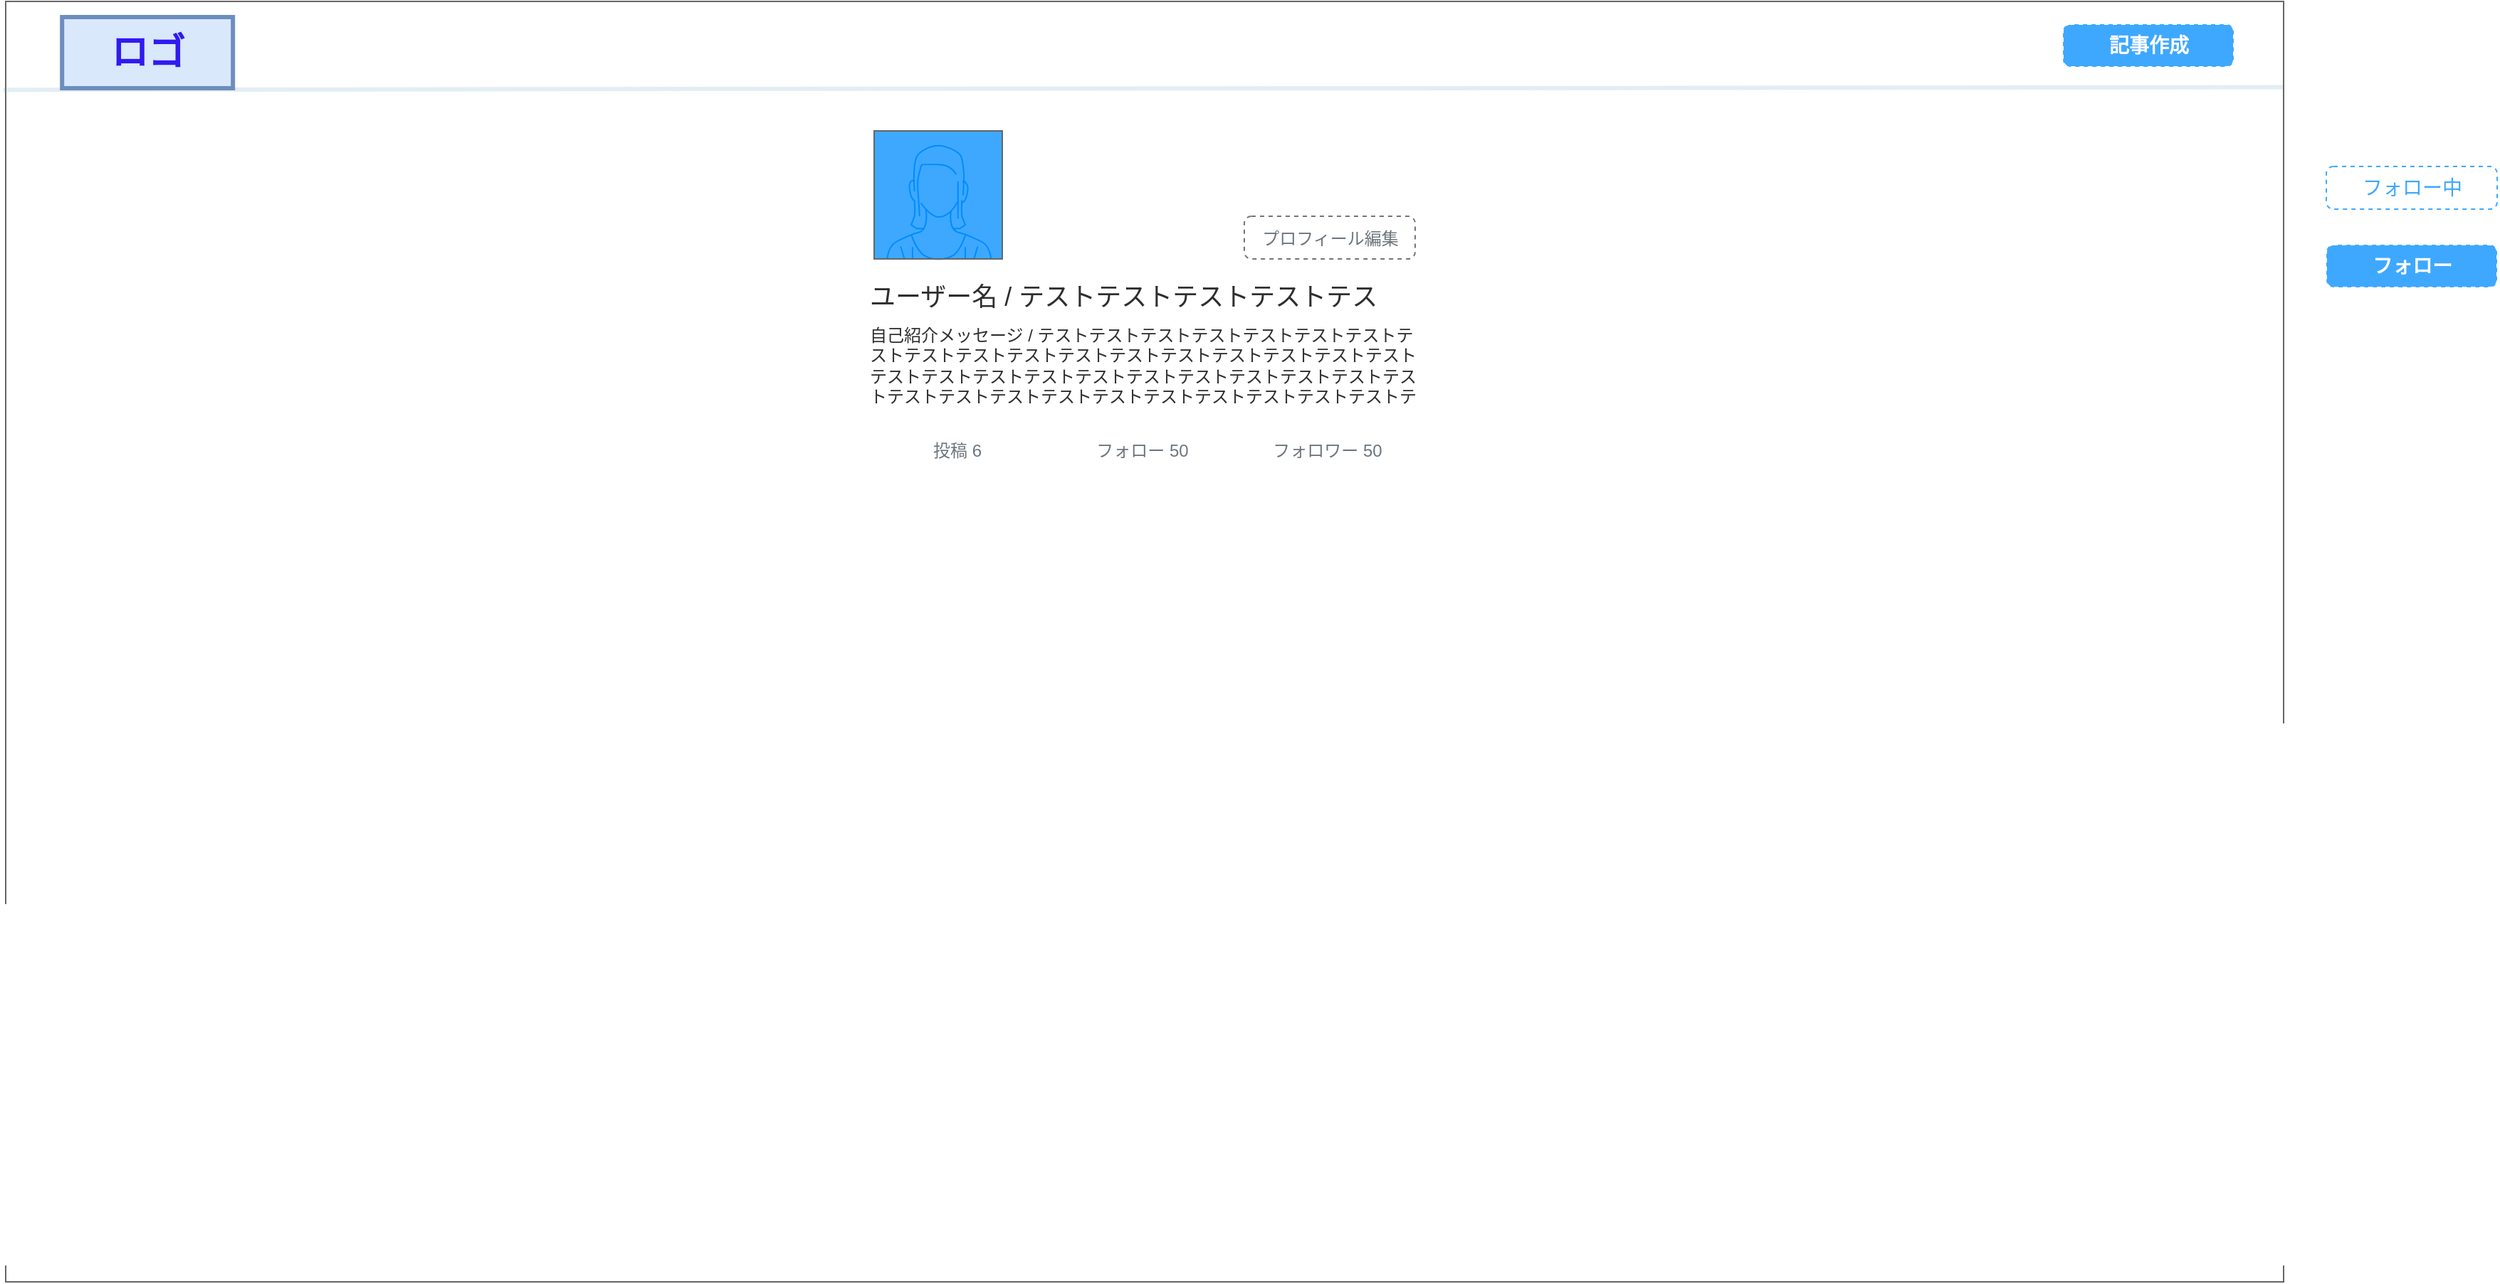 <mxfile>
    <diagram id="WWbYQ2NUVVgn80VWuXI2" name="ページ1">
        <mxGraphModel dx="2555" dy="1395" grid="1" gridSize="10" guides="1" tooltips="1" connect="1" arrows="1" fold="1" page="1" pageScale="1" pageWidth="1600" pageHeight="900" math="0" shadow="0">
            <root>
                <mxCell id="0"/>
                <mxCell id="1" parent="0"/>
                <mxCell id="2" value="&lt;div class=&quot;sessionsLayoutHeader_title&quot; style=&quot;box-sizing: inherit ; margin: 30px 0px ; letter-spacing: 1px ; font-size: 36px ; font-weight: 400 ; color: rgb(74 , 74 , 74) ; font-style: normal ; text-indent: 0px ; text-transform: none ; word-spacing: 0px ; background-color: rgb(255 , 255 , 255)&quot;&gt;&lt;br&gt;&lt;/div&gt;" style="html=1;shadow=0;dashed=0;fontSize=16;align=left;spacing=15;container=0;fillColor=#fff;fontColor=#333333;strokeColor=#666666;" parent="1" vertex="1">
                    <mxGeometry y="-1" width="1600" height="900" as="geometry"/>
                </mxCell>
                <mxCell id="13" value="" style="endArrow=none;html=1;strokeColor=#5c93bb2b;strokeWidth=3;entryX=1;entryY=0.067;entryDx=0;entryDy=0;entryPerimeter=0;exitX=-0.001;exitY=0.069;exitDx=0;exitDy=0;exitPerimeter=0;" parent="1" source="2" target="2" edge="1">
                    <mxGeometry width="50" height="50" relative="1" as="geometry">
                        <mxPoint x="-0.4" y="70" as="sourcePoint"/>
                        <mxPoint x="1759.6" as="targetPoint"/>
                    </mxGeometry>
                </mxCell>
                <mxCell id="14" value="ロゴ" style="rounded=0;whiteSpace=wrap;html=1;strokeWidth=3;fillColor=#dae8fc;strokeColor=#6c8ebf;fontStyle=1;fontSize=26;labelBackgroundColor=none;fontColor=#301AF0;" parent="1" vertex="1">
                    <mxGeometry x="39.6" y="10" width="120" height="50" as="geometry"/>
                </mxCell>
                <mxCell id="15" value="ユーザー名 / テストテストテストテストテス" style="text;strokeColor=none;fillColor=none;align=left;verticalAlign=middle;rounded=0;labelBackgroundColor=none;fontSize=18;fontColor=#000000d1;horizontal=1;whiteSpace=wrap;html=1;" parent="1" vertex="1">
                    <mxGeometry x="605" y="187" width="390" height="40" as="geometry"/>
                </mxCell>
                <mxCell id="18" value="自己紹介メッセージ / テストテストテストテストテストテストテストテストテストテストテストテストテストテストテストテストテストテストテストテストテストテストテストテストテストテストテストテストテストテストテストテストテストテストテストテストテストテストテストテ" style="text;strokeColor=none;fillColor=none;align=left;verticalAlign=top;rounded=0;labelBackgroundColor=none;fontSize=12;fontColor=#000000d1;horizontal=1;whiteSpace=wrap;html=1;" parent="1" vertex="1">
                    <mxGeometry x="605" y="220" width="390" height="60" as="geometry"/>
                </mxCell>
                <mxCell id="23" value="フォロー中" style="html=1;shadow=0;dashed=1;shape=mxgraph.bootstrap.rrect;rSize=5;fillColor=#FFFFFF;strokeColor=#3EA8FF;align=center;spacing=15;fontSize=14;fontColor=#3EA8FF;" parent="1" vertex="1">
                    <mxGeometry x="1630" y="115" width="120" height="30" as="geometry"/>
                </mxCell>
                <mxCell id="22" value="フォロー" style="html=1;shadow=0;dashed=1;shape=mxgraph.bootstrap.rrect;rSize=5;fillColor=#3EA8FF;strokeColor=#FFFFFF;align=center;spacing=15;fontSize=14;fontColor=#FFFFFF;fontStyle=1" parent="1" vertex="1">
                    <mxGeometry x="1630" y="170" width="120" height="30" as="geometry"/>
                </mxCell>
                <mxCell id="20" value="&lt;font style=&quot;font-size: 12px&quot;&gt;プロフィール編集&lt;/font&gt;" style="html=1;shadow=0;dashed=1;shape=mxgraph.bootstrap.rrect;rSize=5;fillColor=#fff;strokeColor=#6c767d;align=center;spacing=15;fontSize=14;fontColor=#6c767d;" parent="1" vertex="1">
                    <mxGeometry x="870" y="150" width="120" height="30" as="geometry"/>
                </mxCell>
                <mxCell id="25" value="" style="verticalLabelPosition=bottom;shadow=0;dashed=0;align=center;html=1;verticalAlign=top;strokeWidth=1;shape=mxgraph.mockup.containers.userFemale;strokeColor=#666666;strokeColor2=#008cff;fontSize=12;fontColor=#FFFFFF;fillColor=#3EA8FF;" parent="1" vertex="1">
                    <mxGeometry x="610" y="90" width="90" height="90" as="geometry"/>
                </mxCell>
                <mxCell id="71" value="記事作成" style="html=1;shadow=0;dashed=1;shape=mxgraph.bootstrap.rrect;rSize=5;fillColor=#3EA8FF;strokeColor=#FFFFFF;align=center;spacing=15;fontSize=14;fontColor=#FFFFFF;fontStyle=1" parent="1" vertex="1">
                    <mxGeometry x="1445" y="15" width="120" height="30" as="geometry"/>
                </mxCell>
                <mxCell id="73" value="&lt;font style=&quot;font-size: 12px&quot;&gt;50 フォロワー&lt;/font&gt;" style="html=1;shadow=0;dashed=1;shape=mxgraph.bootstrap.rrect;rSize=5;fillColor=#fff;strokeColor=none;align=center;spacing=15;fontSize=12;fontColor=#6c767d;" parent="1" vertex="1">
                    <mxGeometry x="740" y="300" width="120" height="30" as="geometry"/>
                </mxCell>
                <mxCell id="77" value="" style="group" parent="1" vertex="1" connectable="0">
                    <mxGeometry x="603" y="300" width="395" height="30" as="geometry"/>
                </mxCell>
                <mxCell id="75" value="&lt;font style=&quot;font-size: 12px&quot;&gt;投稿 6&lt;/font&gt;" style="html=1;shadow=0;dashed=1;shape=mxgraph.bootstrap.rrect;rSize=5;fillColor=#fff;strokeColor=none;align=center;spacing=15;fontSize=12;fontColor=#6c767d;" parent="77" vertex="1">
                    <mxGeometry width="130" height="30" as="geometry"/>
                </mxCell>
                <mxCell id="76" value="&lt;font style=&quot;font-size: 12px&quot;&gt;フォロー 50&lt;/font&gt;" style="html=1;shadow=0;dashed=1;shape=mxgraph.bootstrap.rrect;rSize=5;fillColor=#fff;strokeColor=none;align=center;spacing=15;fontSize=12;fontColor=#6c767d;" parent="77" vertex="1">
                    <mxGeometry x="130" width="130" height="30" as="geometry"/>
                </mxCell>
                <mxCell id="74" value="&lt;font style=&quot;font-size: 12px&quot;&gt;フォロワー 50&lt;/font&gt;" style="html=1;shadow=0;dashed=1;shape=mxgraph.bootstrap.rrect;rSize=5;fillColor=#fff;strokeColor=none;align=center;spacing=15;fontSize=12;fontColor=#6c767d;" parent="77" vertex="1">
                    <mxGeometry x="260" width="130" height="30" as="geometry"/>
                </mxCell>
            </root>
        </mxGraphModel>
    </diagram>
</mxfile>